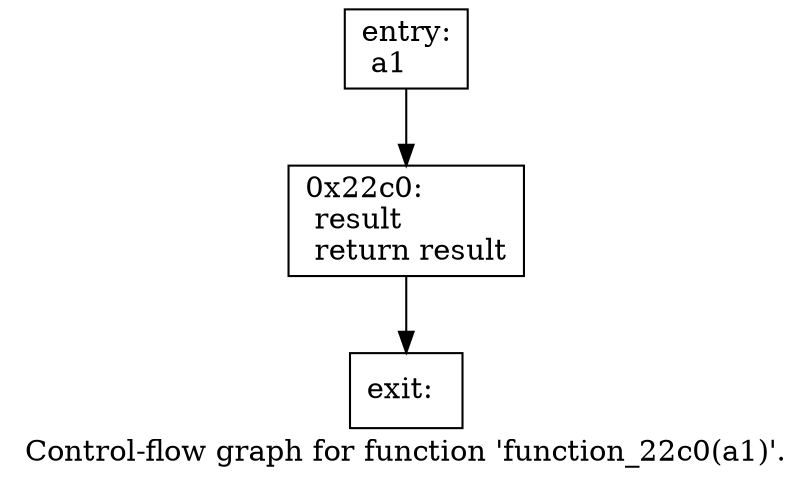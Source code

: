 digraph "Control-flow graph for function 'function_22c0(a1)'." {
  label="Control-flow graph for function 'function_22c0(a1)'.";
  node [shape=record];

  Node07C7E140 [label="{entry:\l  a1\l}"];
  Node07C7E140 -> Node07C7DFD8;
  Node07C7DFD8 [label="{0x22c0:\l  result\l  return result\l}"];
  Node07C7DFD8 -> Node07C7DF48;
  Node07C7DF48 [label="{exit:\l}"];

}
